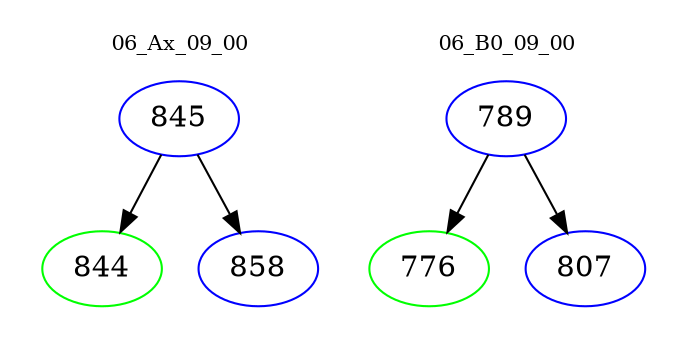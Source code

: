 digraph{
subgraph cluster_0 {
color = white
label = "06_Ax_09_00";
fontsize=10;
T0_845 [label="845", color="blue"]
T0_845 -> T0_844 [color="black"]
T0_844 [label="844", color="green"]
T0_845 -> T0_858 [color="black"]
T0_858 [label="858", color="blue"]
}
subgraph cluster_1 {
color = white
label = "06_B0_09_00";
fontsize=10;
T1_789 [label="789", color="blue"]
T1_789 -> T1_776 [color="black"]
T1_776 [label="776", color="green"]
T1_789 -> T1_807 [color="black"]
T1_807 [label="807", color="blue"]
}
}
